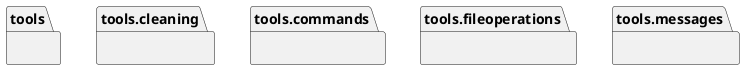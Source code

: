 @startuml packages
set namespaceSeparator none
package "tools" as tools {
}
package "tools.cleaning" as tools.cleaning {
}
package "tools.commands" as tools.commands {
}
package "tools.fileoperations" as tools.fileoperations {
}
package "tools.messages" as tools.messages {
}
@enduml
